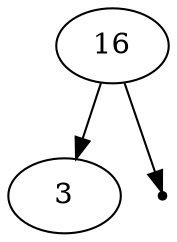 digraph G {
    graph [ordering="out"];
    16;
    16 -> 3, null0;
    null0 [shape=point]
}

digraph G {
    graph [ordering="out"];
    7 -> 3, 16;
}

digraph G {
    graph [ordering="out"];
    7 -> 3, 16;
    16 -> 11, null0;
    null0 [shape=point]
}

digraph G {
    graph [ordering="out"];
    7 -> 3, 11;
    11 -> 9, 16;
}

digraph G {
    graph [ordering="out"];
    11 -> 7, 16;
    7 -> 3, 9;
    16 -> null0, 28;
    null0 [shape=point]
}

digraph G {
    graph [ordering="out"];
    11 -> 7, 18;
    7 -> 3, 9;
    18 -> 16, 28;
}

digraph G {
    graph [ordering="out"];
    11 -> 7, 18;
    7 -> 3, 9;
    18 -> 16, 28;
    16 -> 14, null0;
    null0 [shape=point]
}

digraph G {
    graph [ordering="out"];
    11 -> 7, 18;
    7 -> 3, 9;
    18 -> 15, 28;
    15 -> 14, 16;
}
